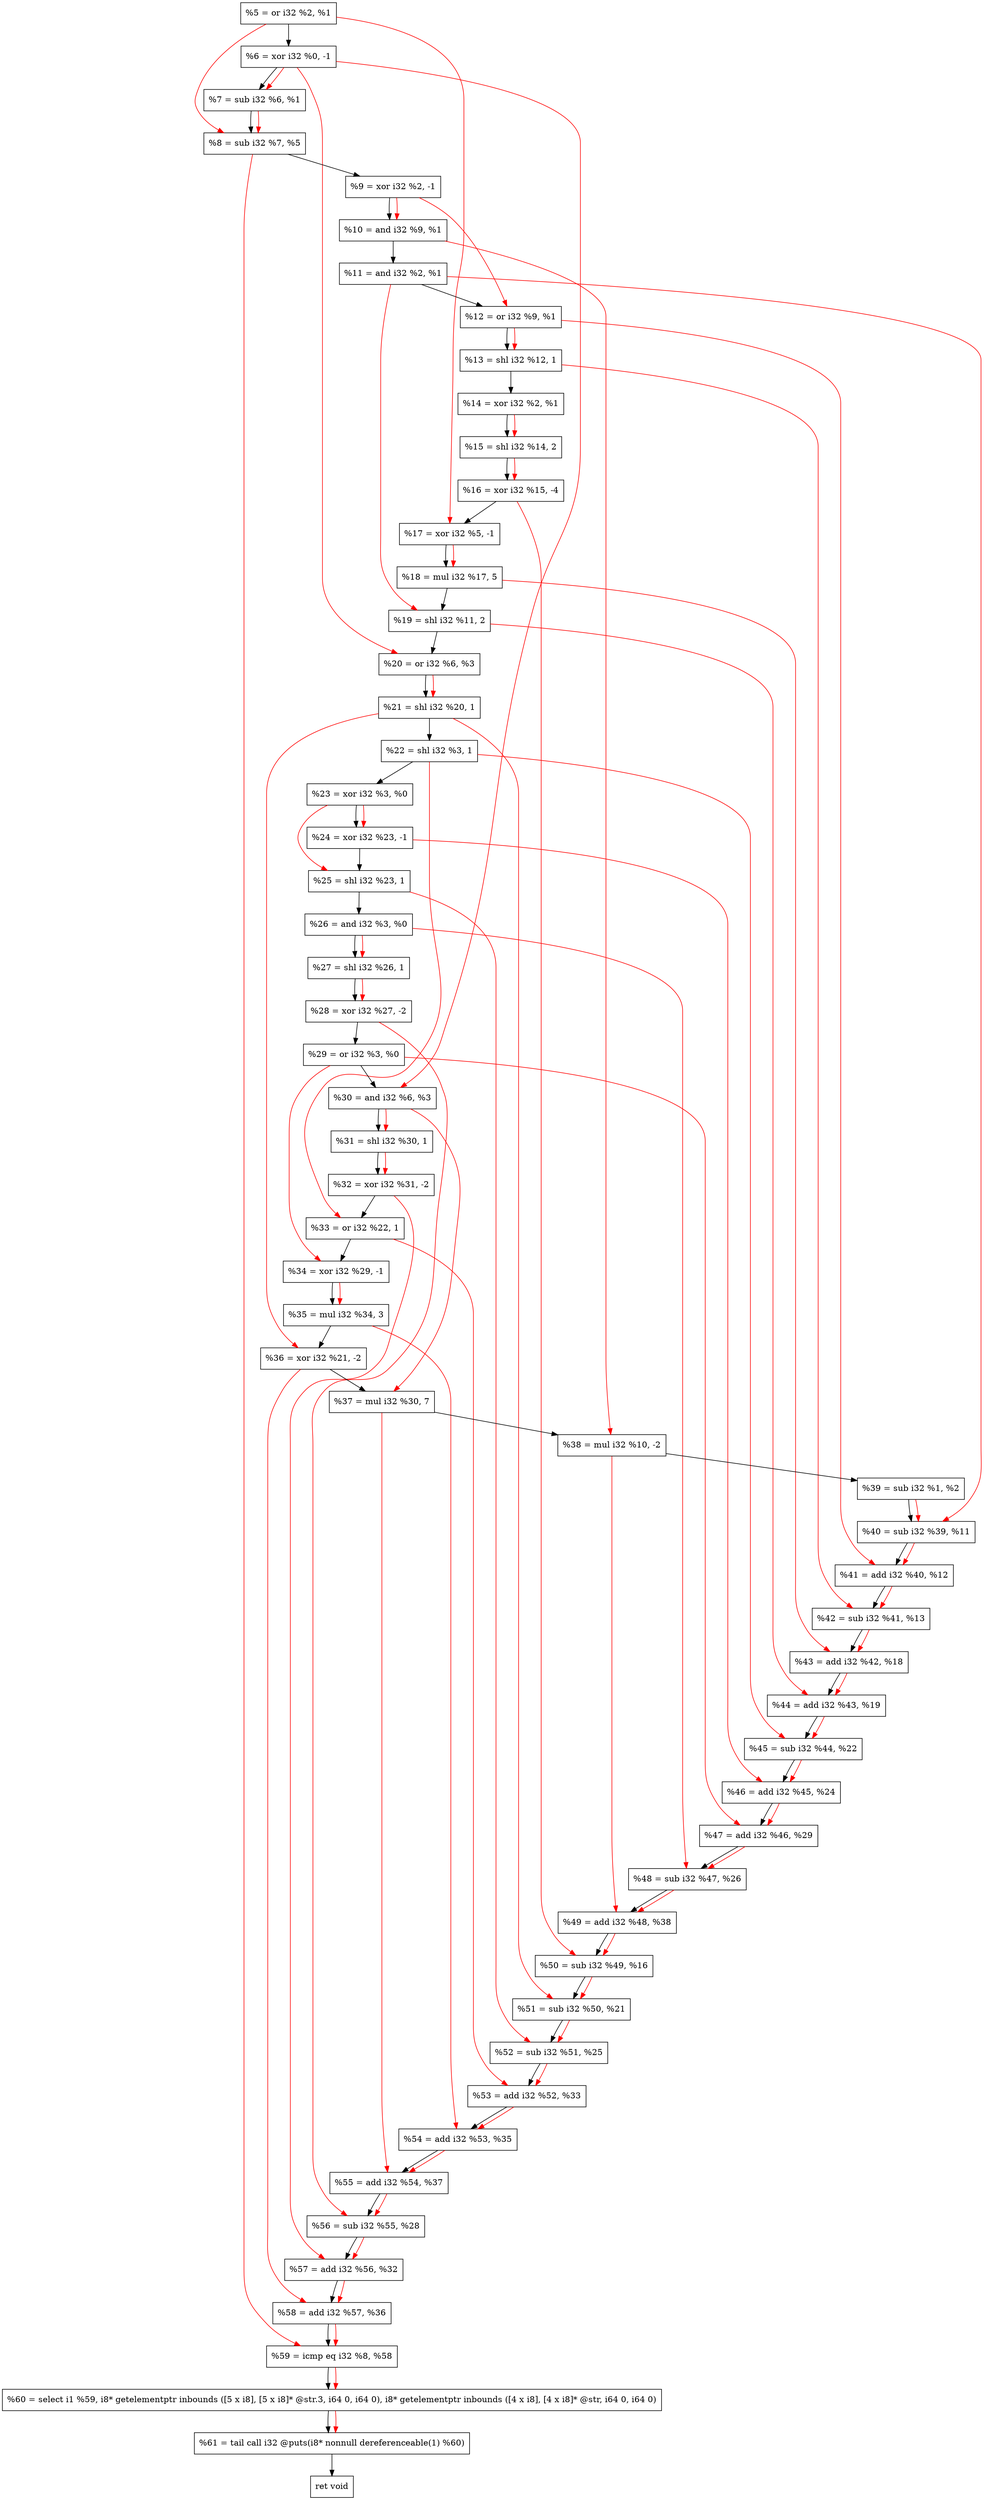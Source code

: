 digraph "DFG for'crackme' function" {
	Node0x100c800[shape=record, label="  %5 = or i32 %2, %1"];
	Node0x100ce80[shape=record, label="  %6 = xor i32 %0, -1"];
	Node0x100cef0[shape=record, label="  %7 = sub i32 %6, %1"];
	Node0x100cf60[shape=record, label="  %8 = sub i32 %7, %5"];
	Node0x100cfd0[shape=record, label="  %9 = xor i32 %2, -1"];
	Node0x100d040[shape=record, label="  %10 = and i32 %9, %1"];
	Node0x100d0b0[shape=record, label="  %11 = and i32 %2, %1"];
	Node0x100d120[shape=record, label="  %12 = or i32 %9, %1"];
	Node0x100d1c0[shape=record, label="  %13 = shl i32 %12, 1"];
	Node0x100d230[shape=record, label="  %14 = xor i32 %2, %1"];
	Node0x100d2d0[shape=record, label="  %15 = shl i32 %14, 2"];
	Node0x100d370[shape=record, label="  %16 = xor i32 %15, -4"];
	Node0x100d3e0[shape=record, label="  %17 = xor i32 %5, -1"];
	Node0x100d480[shape=record, label="  %18 = mul i32 %17, 5"];
	Node0x100d4f0[shape=record, label="  %19 = shl i32 %11, 2"];
	Node0x100d560[shape=record, label="  %20 = or i32 %6, %3"];
	Node0x100d5d0[shape=record, label="  %21 = shl i32 %20, 1"];
	Node0x100d640[shape=record, label="  %22 = shl i32 %3, 1"];
	Node0x100d6b0[shape=record, label="  %23 = xor i32 %3, %0"];
	Node0x100d720[shape=record, label="  %24 = xor i32 %23, -1"];
	Node0x100d790[shape=record, label="  %25 = shl i32 %23, 1"];
	Node0x100d800[shape=record, label="  %26 = and i32 %3, %0"];
	Node0x100d870[shape=record, label="  %27 = shl i32 %26, 1"];
	Node0x100d910[shape=record, label="  %28 = xor i32 %27, -2"];
	Node0x100d980[shape=record, label="  %29 = or i32 %3, %0"];
	Node0x100d9f0[shape=record, label="  %30 = and i32 %6, %3"];
	Node0x100da60[shape=record, label="  %31 = shl i32 %30, 1"];
	Node0x100dad0[shape=record, label="  %32 = xor i32 %31, -2"];
	Node0x100dd50[shape=record, label="  %33 = or i32 %22, 1"];
	Node0x100ddc0[shape=record, label="  %34 = xor i32 %29, -1"];
	Node0x100de60[shape=record, label="  %35 = mul i32 %34, 3"];
	Node0x100ded0[shape=record, label="  %36 = xor i32 %21, -2"];
	Node0x100df70[shape=record, label="  %37 = mul i32 %30, 7"];
	Node0x100dfe0[shape=record, label="  %38 = mul i32 %10, -2"];
	Node0x100e050[shape=record, label="  %39 = sub i32 %1, %2"];
	Node0x100e0c0[shape=record, label="  %40 = sub i32 %39, %11"];
	Node0x100e130[shape=record, label="  %41 = add i32 %40, %12"];
	Node0x100e1a0[shape=record, label="  %42 = sub i32 %41, %13"];
	Node0x100e210[shape=record, label="  %43 = add i32 %42, %18"];
	Node0x100e280[shape=record, label="  %44 = add i32 %43, %19"];
	Node0x100e2f0[shape=record, label="  %45 = sub i32 %44, %22"];
	Node0x100e360[shape=record, label="  %46 = add i32 %45, %24"];
	Node0x100e3d0[shape=record, label="  %47 = add i32 %46, %29"];
	Node0x100e440[shape=record, label="  %48 = sub i32 %47, %26"];
	Node0x100e4b0[shape=record, label="  %49 = add i32 %48, %38"];
	Node0x100e520[shape=record, label="  %50 = sub i32 %49, %16"];
	Node0x100e590[shape=record, label="  %51 = sub i32 %50, %21"];
	Node0x100e600[shape=record, label="  %52 = sub i32 %51, %25"];
	Node0x100e670[shape=record, label="  %53 = add i32 %52, %33"];
	Node0x100e6e0[shape=record, label="  %54 = add i32 %53, %35"];
	Node0x100e750[shape=record, label="  %55 = add i32 %54, %37"];
	Node0x100e7c0[shape=record, label="  %56 = sub i32 %55, %28"];
	Node0x100e830[shape=record, label="  %57 = add i32 %56, %32"];
	Node0x100e8a0[shape=record, label="  %58 = add i32 %57, %36"];
	Node0x100e910[shape=record, label="  %59 = icmp eq i32 %8, %58"];
	Node0xfad268[shape=record, label="  %60 = select i1 %59, i8* getelementptr inbounds ([5 x i8], [5 x i8]* @str.3, i64 0, i64 0), i8* getelementptr inbounds ([4 x i8], [4 x i8]* @str, i64 0, i64 0)"];
	Node0x100edb0[shape=record, label="  %61 = tail call i32 @puts(i8* nonnull dereferenceable(1) %60)"];
	Node0x100ee00[shape=record, label="  ret void"];
	Node0x100c800 -> Node0x100ce80;
	Node0x100ce80 -> Node0x100cef0;
	Node0x100cef0 -> Node0x100cf60;
	Node0x100cf60 -> Node0x100cfd0;
	Node0x100cfd0 -> Node0x100d040;
	Node0x100d040 -> Node0x100d0b0;
	Node0x100d0b0 -> Node0x100d120;
	Node0x100d120 -> Node0x100d1c0;
	Node0x100d1c0 -> Node0x100d230;
	Node0x100d230 -> Node0x100d2d0;
	Node0x100d2d0 -> Node0x100d370;
	Node0x100d370 -> Node0x100d3e0;
	Node0x100d3e0 -> Node0x100d480;
	Node0x100d480 -> Node0x100d4f0;
	Node0x100d4f0 -> Node0x100d560;
	Node0x100d560 -> Node0x100d5d0;
	Node0x100d5d0 -> Node0x100d640;
	Node0x100d640 -> Node0x100d6b0;
	Node0x100d6b0 -> Node0x100d720;
	Node0x100d720 -> Node0x100d790;
	Node0x100d790 -> Node0x100d800;
	Node0x100d800 -> Node0x100d870;
	Node0x100d870 -> Node0x100d910;
	Node0x100d910 -> Node0x100d980;
	Node0x100d980 -> Node0x100d9f0;
	Node0x100d9f0 -> Node0x100da60;
	Node0x100da60 -> Node0x100dad0;
	Node0x100dad0 -> Node0x100dd50;
	Node0x100dd50 -> Node0x100ddc0;
	Node0x100ddc0 -> Node0x100de60;
	Node0x100de60 -> Node0x100ded0;
	Node0x100ded0 -> Node0x100df70;
	Node0x100df70 -> Node0x100dfe0;
	Node0x100dfe0 -> Node0x100e050;
	Node0x100e050 -> Node0x100e0c0;
	Node0x100e0c0 -> Node0x100e130;
	Node0x100e130 -> Node0x100e1a0;
	Node0x100e1a0 -> Node0x100e210;
	Node0x100e210 -> Node0x100e280;
	Node0x100e280 -> Node0x100e2f0;
	Node0x100e2f0 -> Node0x100e360;
	Node0x100e360 -> Node0x100e3d0;
	Node0x100e3d0 -> Node0x100e440;
	Node0x100e440 -> Node0x100e4b0;
	Node0x100e4b0 -> Node0x100e520;
	Node0x100e520 -> Node0x100e590;
	Node0x100e590 -> Node0x100e600;
	Node0x100e600 -> Node0x100e670;
	Node0x100e670 -> Node0x100e6e0;
	Node0x100e6e0 -> Node0x100e750;
	Node0x100e750 -> Node0x100e7c0;
	Node0x100e7c0 -> Node0x100e830;
	Node0x100e830 -> Node0x100e8a0;
	Node0x100e8a0 -> Node0x100e910;
	Node0x100e910 -> Node0xfad268;
	Node0xfad268 -> Node0x100edb0;
	Node0x100edb0 -> Node0x100ee00;
edge [color=red]
	Node0x100ce80 -> Node0x100cef0;
	Node0x100cef0 -> Node0x100cf60;
	Node0x100c800 -> Node0x100cf60;
	Node0x100cfd0 -> Node0x100d040;
	Node0x100cfd0 -> Node0x100d120;
	Node0x100d120 -> Node0x100d1c0;
	Node0x100d230 -> Node0x100d2d0;
	Node0x100d2d0 -> Node0x100d370;
	Node0x100c800 -> Node0x100d3e0;
	Node0x100d3e0 -> Node0x100d480;
	Node0x100d0b0 -> Node0x100d4f0;
	Node0x100ce80 -> Node0x100d560;
	Node0x100d560 -> Node0x100d5d0;
	Node0x100d6b0 -> Node0x100d720;
	Node0x100d6b0 -> Node0x100d790;
	Node0x100d800 -> Node0x100d870;
	Node0x100d870 -> Node0x100d910;
	Node0x100ce80 -> Node0x100d9f0;
	Node0x100d9f0 -> Node0x100da60;
	Node0x100da60 -> Node0x100dad0;
	Node0x100d640 -> Node0x100dd50;
	Node0x100d980 -> Node0x100ddc0;
	Node0x100ddc0 -> Node0x100de60;
	Node0x100d5d0 -> Node0x100ded0;
	Node0x100d9f0 -> Node0x100df70;
	Node0x100d040 -> Node0x100dfe0;
	Node0x100e050 -> Node0x100e0c0;
	Node0x100d0b0 -> Node0x100e0c0;
	Node0x100e0c0 -> Node0x100e130;
	Node0x100d120 -> Node0x100e130;
	Node0x100e130 -> Node0x100e1a0;
	Node0x100d1c0 -> Node0x100e1a0;
	Node0x100e1a0 -> Node0x100e210;
	Node0x100d480 -> Node0x100e210;
	Node0x100e210 -> Node0x100e280;
	Node0x100d4f0 -> Node0x100e280;
	Node0x100e280 -> Node0x100e2f0;
	Node0x100d640 -> Node0x100e2f0;
	Node0x100e2f0 -> Node0x100e360;
	Node0x100d720 -> Node0x100e360;
	Node0x100e360 -> Node0x100e3d0;
	Node0x100d980 -> Node0x100e3d0;
	Node0x100e3d0 -> Node0x100e440;
	Node0x100d800 -> Node0x100e440;
	Node0x100e440 -> Node0x100e4b0;
	Node0x100dfe0 -> Node0x100e4b0;
	Node0x100e4b0 -> Node0x100e520;
	Node0x100d370 -> Node0x100e520;
	Node0x100e520 -> Node0x100e590;
	Node0x100d5d0 -> Node0x100e590;
	Node0x100e590 -> Node0x100e600;
	Node0x100d790 -> Node0x100e600;
	Node0x100e600 -> Node0x100e670;
	Node0x100dd50 -> Node0x100e670;
	Node0x100e670 -> Node0x100e6e0;
	Node0x100de60 -> Node0x100e6e0;
	Node0x100e6e0 -> Node0x100e750;
	Node0x100df70 -> Node0x100e750;
	Node0x100e750 -> Node0x100e7c0;
	Node0x100d910 -> Node0x100e7c0;
	Node0x100e7c0 -> Node0x100e830;
	Node0x100dad0 -> Node0x100e830;
	Node0x100e830 -> Node0x100e8a0;
	Node0x100ded0 -> Node0x100e8a0;
	Node0x100cf60 -> Node0x100e910;
	Node0x100e8a0 -> Node0x100e910;
	Node0x100e910 -> Node0xfad268;
	Node0xfad268 -> Node0x100edb0;
}
